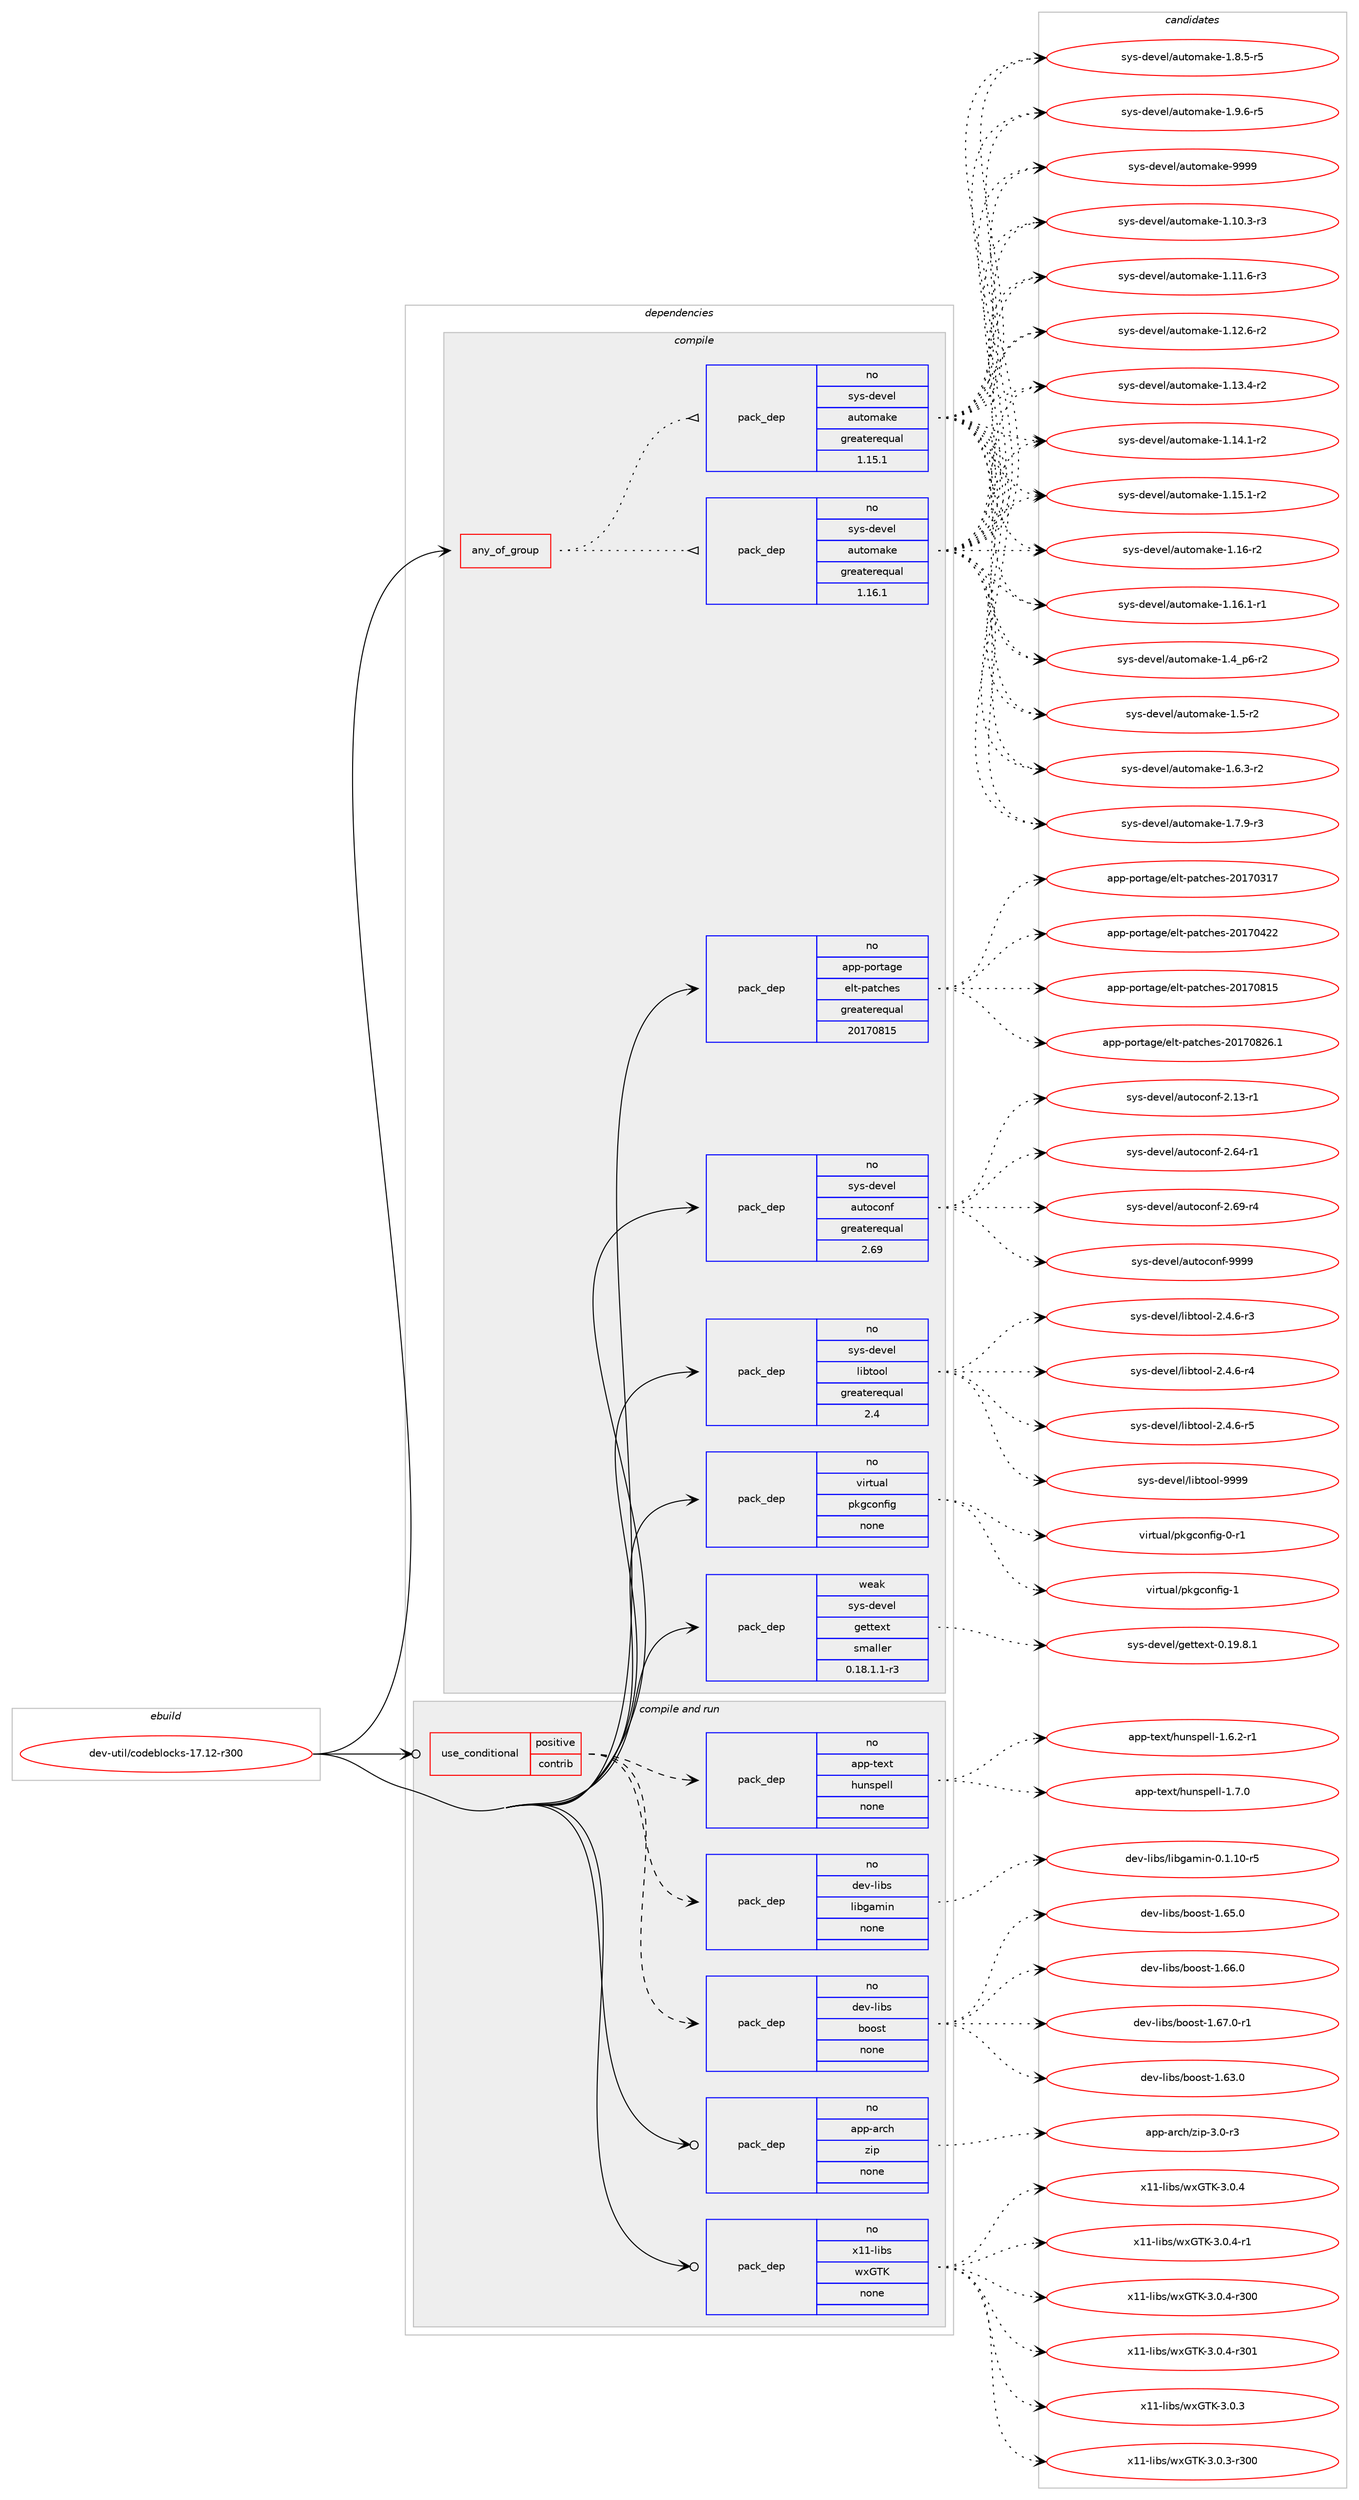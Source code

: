 digraph prolog {

# *************
# Graph options
# *************

newrank=true;
concentrate=true;
compound=true;
graph [rankdir=LR,fontname=Helvetica,fontsize=10,ranksep=1.5];#, ranksep=2.5, nodesep=0.2];
edge  [arrowhead=vee];
node  [fontname=Helvetica,fontsize=10];

# **********
# The ebuild
# **********

subgraph cluster_leftcol {
color=gray;
rank=same;
label=<<i>ebuild</i>>;
id [label="dev-util/codeblocks-17.12-r300", color=red, width=4, href="../dev-util/codeblocks-17.12-r300.svg"];
}

# ****************
# The dependencies
# ****************

subgraph cluster_midcol {
color=gray;
label=<<i>dependencies</i>>;
subgraph cluster_compile {
fillcolor="#eeeeee";
style=filled;
label=<<i>compile</i>>;
subgraph any23023 {
dependency1542657 [label=<<TABLE BORDER="0" CELLBORDER="1" CELLSPACING="0" CELLPADDING="4"><TR><TD CELLPADDING="10">any_of_group</TD></TR></TABLE>>, shape=none, color=red];subgraph pack1095492 {
dependency1542658 [label=<<TABLE BORDER="0" CELLBORDER="1" CELLSPACING="0" CELLPADDING="4" WIDTH="220"><TR><TD ROWSPAN="6" CELLPADDING="30">pack_dep</TD></TR><TR><TD WIDTH="110">no</TD></TR><TR><TD>sys-devel</TD></TR><TR><TD>automake</TD></TR><TR><TD>greaterequal</TD></TR><TR><TD>1.16.1</TD></TR></TABLE>>, shape=none, color=blue];
}
dependency1542657:e -> dependency1542658:w [weight=20,style="dotted",arrowhead="oinv"];
subgraph pack1095493 {
dependency1542659 [label=<<TABLE BORDER="0" CELLBORDER="1" CELLSPACING="0" CELLPADDING="4" WIDTH="220"><TR><TD ROWSPAN="6" CELLPADDING="30">pack_dep</TD></TR><TR><TD WIDTH="110">no</TD></TR><TR><TD>sys-devel</TD></TR><TR><TD>automake</TD></TR><TR><TD>greaterequal</TD></TR><TR><TD>1.15.1</TD></TR></TABLE>>, shape=none, color=blue];
}
dependency1542657:e -> dependency1542659:w [weight=20,style="dotted",arrowhead="oinv"];
}
id:e -> dependency1542657:w [weight=20,style="solid",arrowhead="vee"];
subgraph pack1095494 {
dependency1542660 [label=<<TABLE BORDER="0" CELLBORDER="1" CELLSPACING="0" CELLPADDING="4" WIDTH="220"><TR><TD ROWSPAN="6" CELLPADDING="30">pack_dep</TD></TR><TR><TD WIDTH="110">no</TD></TR><TR><TD>app-portage</TD></TR><TR><TD>elt-patches</TD></TR><TR><TD>greaterequal</TD></TR><TR><TD>20170815</TD></TR></TABLE>>, shape=none, color=blue];
}
id:e -> dependency1542660:w [weight=20,style="solid",arrowhead="vee"];
subgraph pack1095495 {
dependency1542661 [label=<<TABLE BORDER="0" CELLBORDER="1" CELLSPACING="0" CELLPADDING="4" WIDTH="220"><TR><TD ROWSPAN="6" CELLPADDING="30">pack_dep</TD></TR><TR><TD WIDTH="110">no</TD></TR><TR><TD>sys-devel</TD></TR><TR><TD>autoconf</TD></TR><TR><TD>greaterequal</TD></TR><TR><TD>2.69</TD></TR></TABLE>>, shape=none, color=blue];
}
id:e -> dependency1542661:w [weight=20,style="solid",arrowhead="vee"];
subgraph pack1095496 {
dependency1542662 [label=<<TABLE BORDER="0" CELLBORDER="1" CELLSPACING="0" CELLPADDING="4" WIDTH="220"><TR><TD ROWSPAN="6" CELLPADDING="30">pack_dep</TD></TR><TR><TD WIDTH="110">no</TD></TR><TR><TD>sys-devel</TD></TR><TR><TD>libtool</TD></TR><TR><TD>greaterequal</TD></TR><TR><TD>2.4</TD></TR></TABLE>>, shape=none, color=blue];
}
id:e -> dependency1542662:w [weight=20,style="solid",arrowhead="vee"];
subgraph pack1095497 {
dependency1542663 [label=<<TABLE BORDER="0" CELLBORDER="1" CELLSPACING="0" CELLPADDING="4" WIDTH="220"><TR><TD ROWSPAN="6" CELLPADDING="30">pack_dep</TD></TR><TR><TD WIDTH="110">no</TD></TR><TR><TD>virtual</TD></TR><TR><TD>pkgconfig</TD></TR><TR><TD>none</TD></TR><TR><TD></TD></TR></TABLE>>, shape=none, color=blue];
}
id:e -> dependency1542663:w [weight=20,style="solid",arrowhead="vee"];
subgraph pack1095498 {
dependency1542664 [label=<<TABLE BORDER="0" CELLBORDER="1" CELLSPACING="0" CELLPADDING="4" WIDTH="220"><TR><TD ROWSPAN="6" CELLPADDING="30">pack_dep</TD></TR><TR><TD WIDTH="110">weak</TD></TR><TR><TD>sys-devel</TD></TR><TR><TD>gettext</TD></TR><TR><TD>smaller</TD></TR><TR><TD>0.18.1.1-r3</TD></TR></TABLE>>, shape=none, color=blue];
}
id:e -> dependency1542664:w [weight=20,style="solid",arrowhead="vee"];
}
subgraph cluster_compileandrun {
fillcolor="#eeeeee";
style=filled;
label=<<i>compile and run</i>>;
subgraph cond423553 {
dependency1542665 [label=<<TABLE BORDER="0" CELLBORDER="1" CELLSPACING="0" CELLPADDING="4"><TR><TD ROWSPAN="3" CELLPADDING="10">use_conditional</TD></TR><TR><TD>positive</TD></TR><TR><TD>contrib</TD></TR></TABLE>>, shape=none, color=red];
subgraph pack1095499 {
dependency1542666 [label=<<TABLE BORDER="0" CELLBORDER="1" CELLSPACING="0" CELLPADDING="4" WIDTH="220"><TR><TD ROWSPAN="6" CELLPADDING="30">pack_dep</TD></TR><TR><TD WIDTH="110">no</TD></TR><TR><TD>app-text</TD></TR><TR><TD>hunspell</TD></TR><TR><TD>none</TD></TR><TR><TD></TD></TR></TABLE>>, shape=none, color=blue];
}
dependency1542665:e -> dependency1542666:w [weight=20,style="dashed",arrowhead="vee"];
subgraph pack1095500 {
dependency1542667 [label=<<TABLE BORDER="0" CELLBORDER="1" CELLSPACING="0" CELLPADDING="4" WIDTH="220"><TR><TD ROWSPAN="6" CELLPADDING="30">pack_dep</TD></TR><TR><TD WIDTH="110">no</TD></TR><TR><TD>dev-libs</TD></TR><TR><TD>boost</TD></TR><TR><TD>none</TD></TR><TR><TD></TD></TR></TABLE>>, shape=none, color=blue];
}
dependency1542665:e -> dependency1542667:w [weight=20,style="dashed",arrowhead="vee"];
subgraph pack1095501 {
dependency1542668 [label=<<TABLE BORDER="0" CELLBORDER="1" CELLSPACING="0" CELLPADDING="4" WIDTH="220"><TR><TD ROWSPAN="6" CELLPADDING="30">pack_dep</TD></TR><TR><TD WIDTH="110">no</TD></TR><TR><TD>dev-libs</TD></TR><TR><TD>libgamin</TD></TR><TR><TD>none</TD></TR><TR><TD></TD></TR></TABLE>>, shape=none, color=blue];
}
dependency1542665:e -> dependency1542668:w [weight=20,style="dashed",arrowhead="vee"];
}
id:e -> dependency1542665:w [weight=20,style="solid",arrowhead="odotvee"];
subgraph pack1095502 {
dependency1542669 [label=<<TABLE BORDER="0" CELLBORDER="1" CELLSPACING="0" CELLPADDING="4" WIDTH="220"><TR><TD ROWSPAN="6" CELLPADDING="30">pack_dep</TD></TR><TR><TD WIDTH="110">no</TD></TR><TR><TD>app-arch</TD></TR><TR><TD>zip</TD></TR><TR><TD>none</TD></TR><TR><TD></TD></TR></TABLE>>, shape=none, color=blue];
}
id:e -> dependency1542669:w [weight=20,style="solid",arrowhead="odotvee"];
subgraph pack1095503 {
dependency1542670 [label=<<TABLE BORDER="0" CELLBORDER="1" CELLSPACING="0" CELLPADDING="4" WIDTH="220"><TR><TD ROWSPAN="6" CELLPADDING="30">pack_dep</TD></TR><TR><TD WIDTH="110">no</TD></TR><TR><TD>x11-libs</TD></TR><TR><TD>wxGTK</TD></TR><TR><TD>none</TD></TR><TR><TD></TD></TR></TABLE>>, shape=none, color=blue];
}
id:e -> dependency1542670:w [weight=20,style="solid",arrowhead="odotvee"];
}
subgraph cluster_run {
fillcolor="#eeeeee";
style=filled;
label=<<i>run</i>>;
}
}

# **************
# The candidates
# **************

subgraph cluster_choices {
rank=same;
color=gray;
label=<<i>candidates</i>>;

subgraph choice1095492 {
color=black;
nodesep=1;
choice11512111545100101118101108479711711611110997107101454946494846514511451 [label="sys-devel/automake-1.10.3-r3", color=red, width=4,href="../sys-devel/automake-1.10.3-r3.svg"];
choice11512111545100101118101108479711711611110997107101454946494946544511451 [label="sys-devel/automake-1.11.6-r3", color=red, width=4,href="../sys-devel/automake-1.11.6-r3.svg"];
choice11512111545100101118101108479711711611110997107101454946495046544511450 [label="sys-devel/automake-1.12.6-r2", color=red, width=4,href="../sys-devel/automake-1.12.6-r2.svg"];
choice11512111545100101118101108479711711611110997107101454946495146524511450 [label="sys-devel/automake-1.13.4-r2", color=red, width=4,href="../sys-devel/automake-1.13.4-r2.svg"];
choice11512111545100101118101108479711711611110997107101454946495246494511450 [label="sys-devel/automake-1.14.1-r2", color=red, width=4,href="../sys-devel/automake-1.14.1-r2.svg"];
choice11512111545100101118101108479711711611110997107101454946495346494511450 [label="sys-devel/automake-1.15.1-r2", color=red, width=4,href="../sys-devel/automake-1.15.1-r2.svg"];
choice1151211154510010111810110847971171161111099710710145494649544511450 [label="sys-devel/automake-1.16-r2", color=red, width=4,href="../sys-devel/automake-1.16-r2.svg"];
choice11512111545100101118101108479711711611110997107101454946495446494511449 [label="sys-devel/automake-1.16.1-r1", color=red, width=4,href="../sys-devel/automake-1.16.1-r1.svg"];
choice115121115451001011181011084797117116111109971071014549465295112544511450 [label="sys-devel/automake-1.4_p6-r2", color=red, width=4,href="../sys-devel/automake-1.4_p6-r2.svg"];
choice11512111545100101118101108479711711611110997107101454946534511450 [label="sys-devel/automake-1.5-r2", color=red, width=4,href="../sys-devel/automake-1.5-r2.svg"];
choice115121115451001011181011084797117116111109971071014549465446514511450 [label="sys-devel/automake-1.6.3-r2", color=red, width=4,href="../sys-devel/automake-1.6.3-r2.svg"];
choice115121115451001011181011084797117116111109971071014549465546574511451 [label="sys-devel/automake-1.7.9-r3", color=red, width=4,href="../sys-devel/automake-1.7.9-r3.svg"];
choice115121115451001011181011084797117116111109971071014549465646534511453 [label="sys-devel/automake-1.8.5-r5", color=red, width=4,href="../sys-devel/automake-1.8.5-r5.svg"];
choice115121115451001011181011084797117116111109971071014549465746544511453 [label="sys-devel/automake-1.9.6-r5", color=red, width=4,href="../sys-devel/automake-1.9.6-r5.svg"];
choice115121115451001011181011084797117116111109971071014557575757 [label="sys-devel/automake-9999", color=red, width=4,href="../sys-devel/automake-9999.svg"];
dependency1542658:e -> choice11512111545100101118101108479711711611110997107101454946494846514511451:w [style=dotted,weight="100"];
dependency1542658:e -> choice11512111545100101118101108479711711611110997107101454946494946544511451:w [style=dotted,weight="100"];
dependency1542658:e -> choice11512111545100101118101108479711711611110997107101454946495046544511450:w [style=dotted,weight="100"];
dependency1542658:e -> choice11512111545100101118101108479711711611110997107101454946495146524511450:w [style=dotted,weight="100"];
dependency1542658:e -> choice11512111545100101118101108479711711611110997107101454946495246494511450:w [style=dotted,weight="100"];
dependency1542658:e -> choice11512111545100101118101108479711711611110997107101454946495346494511450:w [style=dotted,weight="100"];
dependency1542658:e -> choice1151211154510010111810110847971171161111099710710145494649544511450:w [style=dotted,weight="100"];
dependency1542658:e -> choice11512111545100101118101108479711711611110997107101454946495446494511449:w [style=dotted,weight="100"];
dependency1542658:e -> choice115121115451001011181011084797117116111109971071014549465295112544511450:w [style=dotted,weight="100"];
dependency1542658:e -> choice11512111545100101118101108479711711611110997107101454946534511450:w [style=dotted,weight="100"];
dependency1542658:e -> choice115121115451001011181011084797117116111109971071014549465446514511450:w [style=dotted,weight="100"];
dependency1542658:e -> choice115121115451001011181011084797117116111109971071014549465546574511451:w [style=dotted,weight="100"];
dependency1542658:e -> choice115121115451001011181011084797117116111109971071014549465646534511453:w [style=dotted,weight="100"];
dependency1542658:e -> choice115121115451001011181011084797117116111109971071014549465746544511453:w [style=dotted,weight="100"];
dependency1542658:e -> choice115121115451001011181011084797117116111109971071014557575757:w [style=dotted,weight="100"];
}
subgraph choice1095493 {
color=black;
nodesep=1;
choice11512111545100101118101108479711711611110997107101454946494846514511451 [label="sys-devel/automake-1.10.3-r3", color=red, width=4,href="../sys-devel/automake-1.10.3-r3.svg"];
choice11512111545100101118101108479711711611110997107101454946494946544511451 [label="sys-devel/automake-1.11.6-r3", color=red, width=4,href="../sys-devel/automake-1.11.6-r3.svg"];
choice11512111545100101118101108479711711611110997107101454946495046544511450 [label="sys-devel/automake-1.12.6-r2", color=red, width=4,href="../sys-devel/automake-1.12.6-r2.svg"];
choice11512111545100101118101108479711711611110997107101454946495146524511450 [label="sys-devel/automake-1.13.4-r2", color=red, width=4,href="../sys-devel/automake-1.13.4-r2.svg"];
choice11512111545100101118101108479711711611110997107101454946495246494511450 [label="sys-devel/automake-1.14.1-r2", color=red, width=4,href="../sys-devel/automake-1.14.1-r2.svg"];
choice11512111545100101118101108479711711611110997107101454946495346494511450 [label="sys-devel/automake-1.15.1-r2", color=red, width=4,href="../sys-devel/automake-1.15.1-r2.svg"];
choice1151211154510010111810110847971171161111099710710145494649544511450 [label="sys-devel/automake-1.16-r2", color=red, width=4,href="../sys-devel/automake-1.16-r2.svg"];
choice11512111545100101118101108479711711611110997107101454946495446494511449 [label="sys-devel/automake-1.16.1-r1", color=red, width=4,href="../sys-devel/automake-1.16.1-r1.svg"];
choice115121115451001011181011084797117116111109971071014549465295112544511450 [label="sys-devel/automake-1.4_p6-r2", color=red, width=4,href="../sys-devel/automake-1.4_p6-r2.svg"];
choice11512111545100101118101108479711711611110997107101454946534511450 [label="sys-devel/automake-1.5-r2", color=red, width=4,href="../sys-devel/automake-1.5-r2.svg"];
choice115121115451001011181011084797117116111109971071014549465446514511450 [label="sys-devel/automake-1.6.3-r2", color=red, width=4,href="../sys-devel/automake-1.6.3-r2.svg"];
choice115121115451001011181011084797117116111109971071014549465546574511451 [label="sys-devel/automake-1.7.9-r3", color=red, width=4,href="../sys-devel/automake-1.7.9-r3.svg"];
choice115121115451001011181011084797117116111109971071014549465646534511453 [label="sys-devel/automake-1.8.5-r5", color=red, width=4,href="../sys-devel/automake-1.8.5-r5.svg"];
choice115121115451001011181011084797117116111109971071014549465746544511453 [label="sys-devel/automake-1.9.6-r5", color=red, width=4,href="../sys-devel/automake-1.9.6-r5.svg"];
choice115121115451001011181011084797117116111109971071014557575757 [label="sys-devel/automake-9999", color=red, width=4,href="../sys-devel/automake-9999.svg"];
dependency1542659:e -> choice11512111545100101118101108479711711611110997107101454946494846514511451:w [style=dotted,weight="100"];
dependency1542659:e -> choice11512111545100101118101108479711711611110997107101454946494946544511451:w [style=dotted,weight="100"];
dependency1542659:e -> choice11512111545100101118101108479711711611110997107101454946495046544511450:w [style=dotted,weight="100"];
dependency1542659:e -> choice11512111545100101118101108479711711611110997107101454946495146524511450:w [style=dotted,weight="100"];
dependency1542659:e -> choice11512111545100101118101108479711711611110997107101454946495246494511450:w [style=dotted,weight="100"];
dependency1542659:e -> choice11512111545100101118101108479711711611110997107101454946495346494511450:w [style=dotted,weight="100"];
dependency1542659:e -> choice1151211154510010111810110847971171161111099710710145494649544511450:w [style=dotted,weight="100"];
dependency1542659:e -> choice11512111545100101118101108479711711611110997107101454946495446494511449:w [style=dotted,weight="100"];
dependency1542659:e -> choice115121115451001011181011084797117116111109971071014549465295112544511450:w [style=dotted,weight="100"];
dependency1542659:e -> choice11512111545100101118101108479711711611110997107101454946534511450:w [style=dotted,weight="100"];
dependency1542659:e -> choice115121115451001011181011084797117116111109971071014549465446514511450:w [style=dotted,weight="100"];
dependency1542659:e -> choice115121115451001011181011084797117116111109971071014549465546574511451:w [style=dotted,weight="100"];
dependency1542659:e -> choice115121115451001011181011084797117116111109971071014549465646534511453:w [style=dotted,weight="100"];
dependency1542659:e -> choice115121115451001011181011084797117116111109971071014549465746544511453:w [style=dotted,weight="100"];
dependency1542659:e -> choice115121115451001011181011084797117116111109971071014557575757:w [style=dotted,weight="100"];
}
subgraph choice1095494 {
color=black;
nodesep=1;
choice97112112451121111141169710310147101108116451129711699104101115455048495548514955 [label="app-portage/elt-patches-20170317", color=red, width=4,href="../app-portage/elt-patches-20170317.svg"];
choice97112112451121111141169710310147101108116451129711699104101115455048495548525050 [label="app-portage/elt-patches-20170422", color=red, width=4,href="../app-portage/elt-patches-20170422.svg"];
choice97112112451121111141169710310147101108116451129711699104101115455048495548564953 [label="app-portage/elt-patches-20170815", color=red, width=4,href="../app-portage/elt-patches-20170815.svg"];
choice971121124511211111411697103101471011081164511297116991041011154550484955485650544649 [label="app-portage/elt-patches-20170826.1", color=red, width=4,href="../app-portage/elt-patches-20170826.1.svg"];
dependency1542660:e -> choice97112112451121111141169710310147101108116451129711699104101115455048495548514955:w [style=dotted,weight="100"];
dependency1542660:e -> choice97112112451121111141169710310147101108116451129711699104101115455048495548525050:w [style=dotted,weight="100"];
dependency1542660:e -> choice97112112451121111141169710310147101108116451129711699104101115455048495548564953:w [style=dotted,weight="100"];
dependency1542660:e -> choice971121124511211111411697103101471011081164511297116991041011154550484955485650544649:w [style=dotted,weight="100"];
}
subgraph choice1095495 {
color=black;
nodesep=1;
choice1151211154510010111810110847971171161119911111010245504649514511449 [label="sys-devel/autoconf-2.13-r1", color=red, width=4,href="../sys-devel/autoconf-2.13-r1.svg"];
choice1151211154510010111810110847971171161119911111010245504654524511449 [label="sys-devel/autoconf-2.64-r1", color=red, width=4,href="../sys-devel/autoconf-2.64-r1.svg"];
choice1151211154510010111810110847971171161119911111010245504654574511452 [label="sys-devel/autoconf-2.69-r4", color=red, width=4,href="../sys-devel/autoconf-2.69-r4.svg"];
choice115121115451001011181011084797117116111991111101024557575757 [label="sys-devel/autoconf-9999", color=red, width=4,href="../sys-devel/autoconf-9999.svg"];
dependency1542661:e -> choice1151211154510010111810110847971171161119911111010245504649514511449:w [style=dotted,weight="100"];
dependency1542661:e -> choice1151211154510010111810110847971171161119911111010245504654524511449:w [style=dotted,weight="100"];
dependency1542661:e -> choice1151211154510010111810110847971171161119911111010245504654574511452:w [style=dotted,weight="100"];
dependency1542661:e -> choice115121115451001011181011084797117116111991111101024557575757:w [style=dotted,weight="100"];
}
subgraph choice1095496 {
color=black;
nodesep=1;
choice1151211154510010111810110847108105981161111111084550465246544511451 [label="sys-devel/libtool-2.4.6-r3", color=red, width=4,href="../sys-devel/libtool-2.4.6-r3.svg"];
choice1151211154510010111810110847108105981161111111084550465246544511452 [label="sys-devel/libtool-2.4.6-r4", color=red, width=4,href="../sys-devel/libtool-2.4.6-r4.svg"];
choice1151211154510010111810110847108105981161111111084550465246544511453 [label="sys-devel/libtool-2.4.6-r5", color=red, width=4,href="../sys-devel/libtool-2.4.6-r5.svg"];
choice1151211154510010111810110847108105981161111111084557575757 [label="sys-devel/libtool-9999", color=red, width=4,href="../sys-devel/libtool-9999.svg"];
dependency1542662:e -> choice1151211154510010111810110847108105981161111111084550465246544511451:w [style=dotted,weight="100"];
dependency1542662:e -> choice1151211154510010111810110847108105981161111111084550465246544511452:w [style=dotted,weight="100"];
dependency1542662:e -> choice1151211154510010111810110847108105981161111111084550465246544511453:w [style=dotted,weight="100"];
dependency1542662:e -> choice1151211154510010111810110847108105981161111111084557575757:w [style=dotted,weight="100"];
}
subgraph choice1095497 {
color=black;
nodesep=1;
choice11810511411611797108471121071039911111010210510345484511449 [label="virtual/pkgconfig-0-r1", color=red, width=4,href="../virtual/pkgconfig-0-r1.svg"];
choice1181051141161179710847112107103991111101021051034549 [label="virtual/pkgconfig-1", color=red, width=4,href="../virtual/pkgconfig-1.svg"];
dependency1542663:e -> choice11810511411611797108471121071039911111010210510345484511449:w [style=dotted,weight="100"];
dependency1542663:e -> choice1181051141161179710847112107103991111101021051034549:w [style=dotted,weight="100"];
}
subgraph choice1095498 {
color=black;
nodesep=1;
choice1151211154510010111810110847103101116116101120116454846495746564649 [label="sys-devel/gettext-0.19.8.1", color=red, width=4,href="../sys-devel/gettext-0.19.8.1.svg"];
dependency1542664:e -> choice1151211154510010111810110847103101116116101120116454846495746564649:w [style=dotted,weight="100"];
}
subgraph choice1095499 {
color=black;
nodesep=1;
choice9711211245116101120116471041171101151121011081084549465446504511449 [label="app-text/hunspell-1.6.2-r1", color=red, width=4,href="../app-text/hunspell-1.6.2-r1.svg"];
choice971121124511610112011647104117110115112101108108454946554648 [label="app-text/hunspell-1.7.0", color=red, width=4,href="../app-text/hunspell-1.7.0.svg"];
dependency1542666:e -> choice9711211245116101120116471041171101151121011081084549465446504511449:w [style=dotted,weight="100"];
dependency1542666:e -> choice971121124511610112011647104117110115112101108108454946554648:w [style=dotted,weight="100"];
}
subgraph choice1095500 {
color=black;
nodesep=1;
choice1001011184510810598115479811111111511645494654514648 [label="dev-libs/boost-1.63.0", color=red, width=4,href="../dev-libs/boost-1.63.0.svg"];
choice1001011184510810598115479811111111511645494654534648 [label="dev-libs/boost-1.65.0", color=red, width=4,href="../dev-libs/boost-1.65.0.svg"];
choice1001011184510810598115479811111111511645494654544648 [label="dev-libs/boost-1.66.0", color=red, width=4,href="../dev-libs/boost-1.66.0.svg"];
choice10010111845108105981154798111111115116454946545546484511449 [label="dev-libs/boost-1.67.0-r1", color=red, width=4,href="../dev-libs/boost-1.67.0-r1.svg"];
dependency1542667:e -> choice1001011184510810598115479811111111511645494654514648:w [style=dotted,weight="100"];
dependency1542667:e -> choice1001011184510810598115479811111111511645494654534648:w [style=dotted,weight="100"];
dependency1542667:e -> choice1001011184510810598115479811111111511645494654544648:w [style=dotted,weight="100"];
dependency1542667:e -> choice10010111845108105981154798111111115116454946545546484511449:w [style=dotted,weight="100"];
}
subgraph choice1095501 {
color=black;
nodesep=1;
choice1001011184510810598115471081059810397109105110454846494649484511453 [label="dev-libs/libgamin-0.1.10-r5", color=red, width=4,href="../dev-libs/libgamin-0.1.10-r5.svg"];
dependency1542668:e -> choice1001011184510810598115471081059810397109105110454846494649484511453:w [style=dotted,weight="100"];
}
subgraph choice1095502 {
color=black;
nodesep=1;
choice9711211245971149910447122105112455146484511451 [label="app-arch/zip-3.0-r3", color=red, width=4,href="../app-arch/zip-3.0-r3.svg"];
dependency1542669:e -> choice9711211245971149910447122105112455146484511451:w [style=dotted,weight="100"];
}
subgraph choice1095503 {
color=black;
nodesep=1;
choice1204949451081059811547119120718475455146484651 [label="x11-libs/wxGTK-3.0.3", color=red, width=4,href="../x11-libs/wxGTK-3.0.3.svg"];
choice120494945108105981154711912071847545514648465145114514848 [label="x11-libs/wxGTK-3.0.3-r300", color=red, width=4,href="../x11-libs/wxGTK-3.0.3-r300.svg"];
choice1204949451081059811547119120718475455146484652 [label="x11-libs/wxGTK-3.0.4", color=red, width=4,href="../x11-libs/wxGTK-3.0.4.svg"];
choice12049494510810598115471191207184754551464846524511449 [label="x11-libs/wxGTK-3.0.4-r1", color=red, width=4,href="../x11-libs/wxGTK-3.0.4-r1.svg"];
choice120494945108105981154711912071847545514648465245114514848 [label="x11-libs/wxGTK-3.0.4-r300", color=red, width=4,href="../x11-libs/wxGTK-3.0.4-r300.svg"];
choice120494945108105981154711912071847545514648465245114514849 [label="x11-libs/wxGTK-3.0.4-r301", color=red, width=4,href="../x11-libs/wxGTK-3.0.4-r301.svg"];
dependency1542670:e -> choice1204949451081059811547119120718475455146484651:w [style=dotted,weight="100"];
dependency1542670:e -> choice120494945108105981154711912071847545514648465145114514848:w [style=dotted,weight="100"];
dependency1542670:e -> choice1204949451081059811547119120718475455146484652:w [style=dotted,weight="100"];
dependency1542670:e -> choice12049494510810598115471191207184754551464846524511449:w [style=dotted,weight="100"];
dependency1542670:e -> choice120494945108105981154711912071847545514648465245114514848:w [style=dotted,weight="100"];
dependency1542670:e -> choice120494945108105981154711912071847545514648465245114514849:w [style=dotted,weight="100"];
}
}

}
